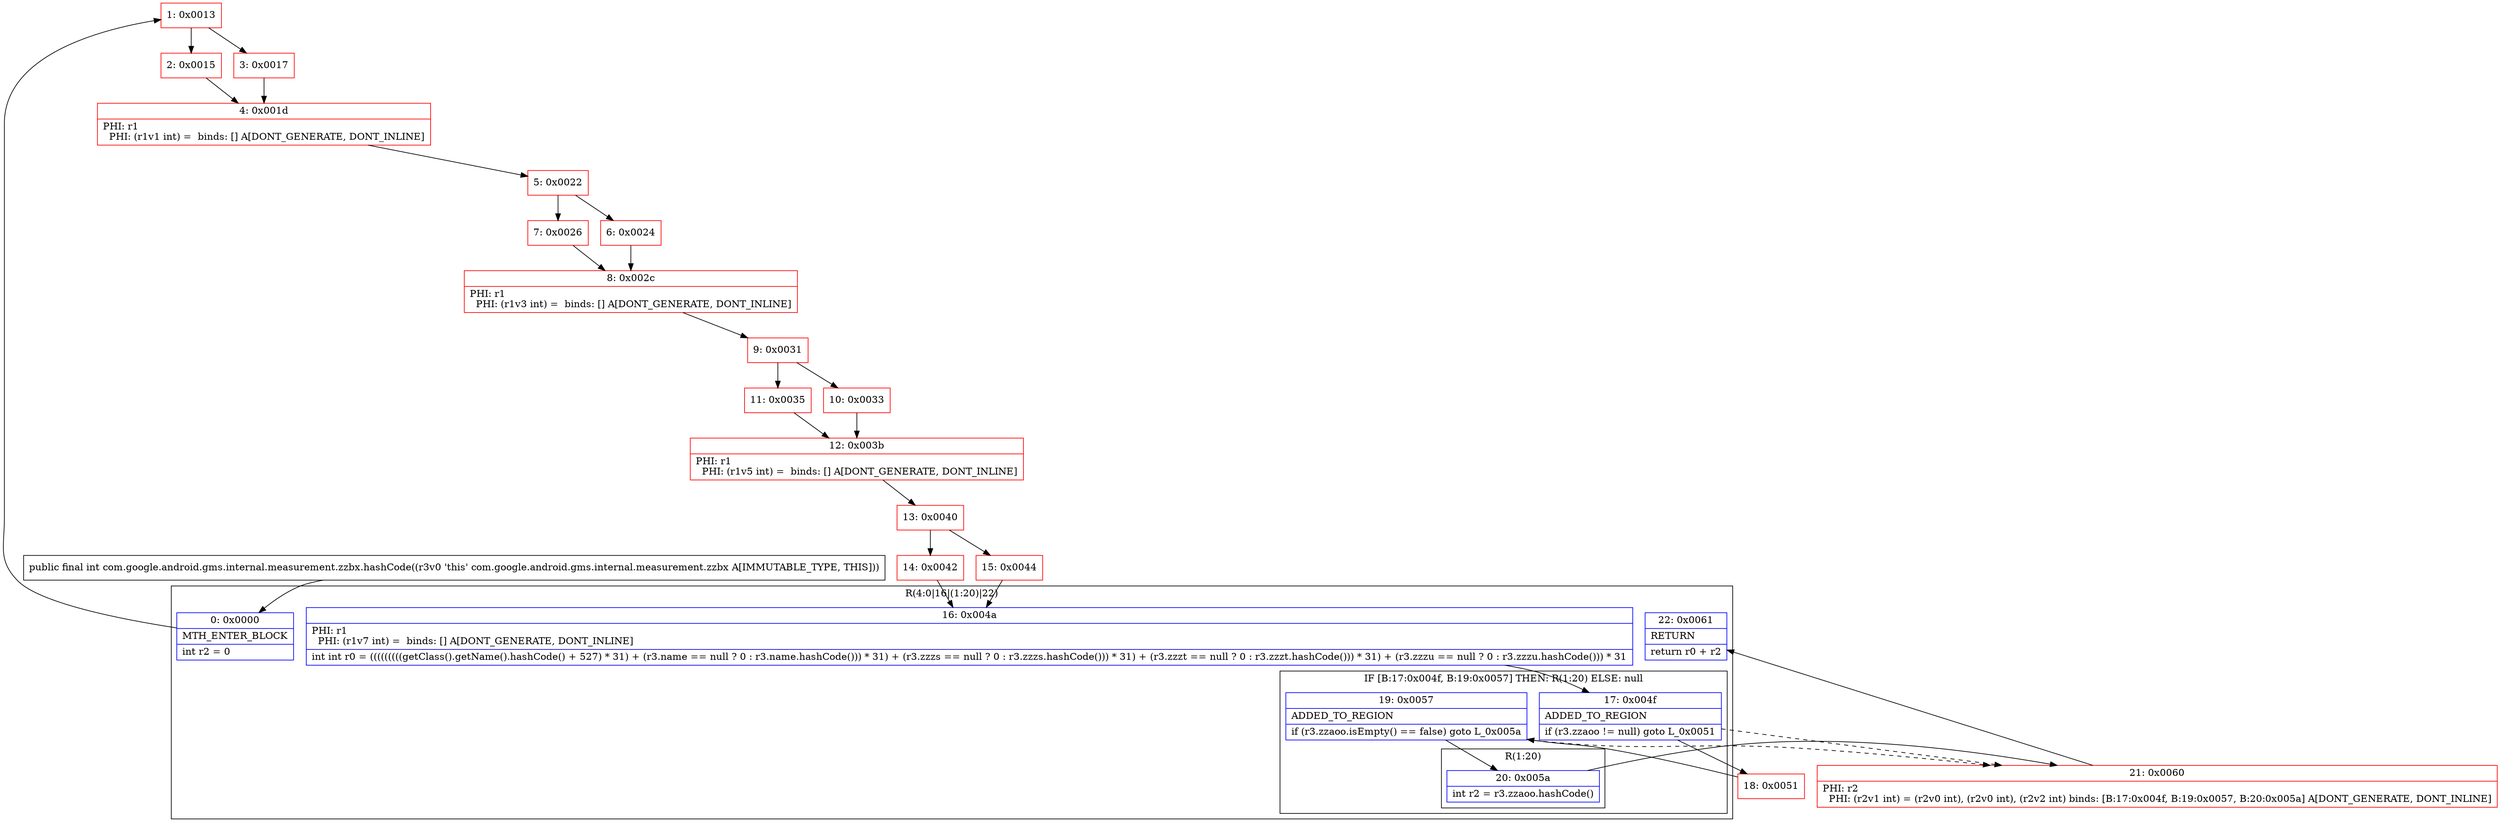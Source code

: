 digraph "CFG forcom.google.android.gms.internal.measurement.zzbx.hashCode()I" {
subgraph cluster_Region_956656310 {
label = "R(4:0|16|(1:20)|22)";
node [shape=record,color=blue];
Node_0 [shape=record,label="{0\:\ 0x0000|MTH_ENTER_BLOCK\l|int r2 = 0\l}"];
Node_16 [shape=record,label="{16\:\ 0x004a|PHI: r1 \l  PHI: (r1v7 int) =  binds: [] A[DONT_GENERATE, DONT_INLINE]\l|int int r0 = (((((((((getClass().getName().hashCode() + 527) * 31) + (r3.name == null ? 0 : r3.name.hashCode())) * 31) + (r3.zzzs == null ? 0 : r3.zzzs.hashCode())) * 31) + (r3.zzzt == null ? 0 : r3.zzzt.hashCode())) * 31) + (r3.zzzu == null ? 0 : r3.zzzu.hashCode())) * 31\l}"];
subgraph cluster_IfRegion_1506284230 {
label = "IF [B:17:0x004f, B:19:0x0057] THEN: R(1:20) ELSE: null";
node [shape=record,color=blue];
Node_17 [shape=record,label="{17\:\ 0x004f|ADDED_TO_REGION\l|if (r3.zzaoo != null) goto L_0x0051\l}"];
Node_19 [shape=record,label="{19\:\ 0x0057|ADDED_TO_REGION\l|if (r3.zzaoo.isEmpty() == false) goto L_0x005a\l}"];
subgraph cluster_Region_12755948 {
label = "R(1:20)";
node [shape=record,color=blue];
Node_20 [shape=record,label="{20\:\ 0x005a|int r2 = r3.zzaoo.hashCode()\l}"];
}
}
Node_22 [shape=record,label="{22\:\ 0x0061|RETURN\l|return r0 + r2\l}"];
}
Node_1 [shape=record,color=red,label="{1\:\ 0x0013}"];
Node_2 [shape=record,color=red,label="{2\:\ 0x0015}"];
Node_3 [shape=record,color=red,label="{3\:\ 0x0017}"];
Node_4 [shape=record,color=red,label="{4\:\ 0x001d|PHI: r1 \l  PHI: (r1v1 int) =  binds: [] A[DONT_GENERATE, DONT_INLINE]\l}"];
Node_5 [shape=record,color=red,label="{5\:\ 0x0022}"];
Node_6 [shape=record,color=red,label="{6\:\ 0x0024}"];
Node_7 [shape=record,color=red,label="{7\:\ 0x0026}"];
Node_8 [shape=record,color=red,label="{8\:\ 0x002c|PHI: r1 \l  PHI: (r1v3 int) =  binds: [] A[DONT_GENERATE, DONT_INLINE]\l}"];
Node_9 [shape=record,color=red,label="{9\:\ 0x0031}"];
Node_10 [shape=record,color=red,label="{10\:\ 0x0033}"];
Node_11 [shape=record,color=red,label="{11\:\ 0x0035}"];
Node_12 [shape=record,color=red,label="{12\:\ 0x003b|PHI: r1 \l  PHI: (r1v5 int) =  binds: [] A[DONT_GENERATE, DONT_INLINE]\l}"];
Node_13 [shape=record,color=red,label="{13\:\ 0x0040}"];
Node_14 [shape=record,color=red,label="{14\:\ 0x0042}"];
Node_15 [shape=record,color=red,label="{15\:\ 0x0044}"];
Node_18 [shape=record,color=red,label="{18\:\ 0x0051}"];
Node_21 [shape=record,color=red,label="{21\:\ 0x0060|PHI: r2 \l  PHI: (r2v1 int) = (r2v0 int), (r2v0 int), (r2v2 int) binds: [B:17:0x004f, B:19:0x0057, B:20:0x005a] A[DONT_GENERATE, DONT_INLINE]\l}"];
MethodNode[shape=record,label="{public final int com.google.android.gms.internal.measurement.zzbx.hashCode((r3v0 'this' com.google.android.gms.internal.measurement.zzbx A[IMMUTABLE_TYPE, THIS])) }"];
MethodNode -> Node_0;
Node_0 -> Node_1;
Node_16 -> Node_17;
Node_17 -> Node_18;
Node_17 -> Node_21[style=dashed];
Node_19 -> Node_20;
Node_19 -> Node_21[style=dashed];
Node_20 -> Node_21;
Node_1 -> Node_2;
Node_1 -> Node_3;
Node_2 -> Node_4;
Node_3 -> Node_4;
Node_4 -> Node_5;
Node_5 -> Node_6;
Node_5 -> Node_7;
Node_6 -> Node_8;
Node_7 -> Node_8;
Node_8 -> Node_9;
Node_9 -> Node_10;
Node_9 -> Node_11;
Node_10 -> Node_12;
Node_11 -> Node_12;
Node_12 -> Node_13;
Node_13 -> Node_14;
Node_13 -> Node_15;
Node_14 -> Node_16;
Node_15 -> Node_16;
Node_18 -> Node_19;
Node_21 -> Node_22;
}

